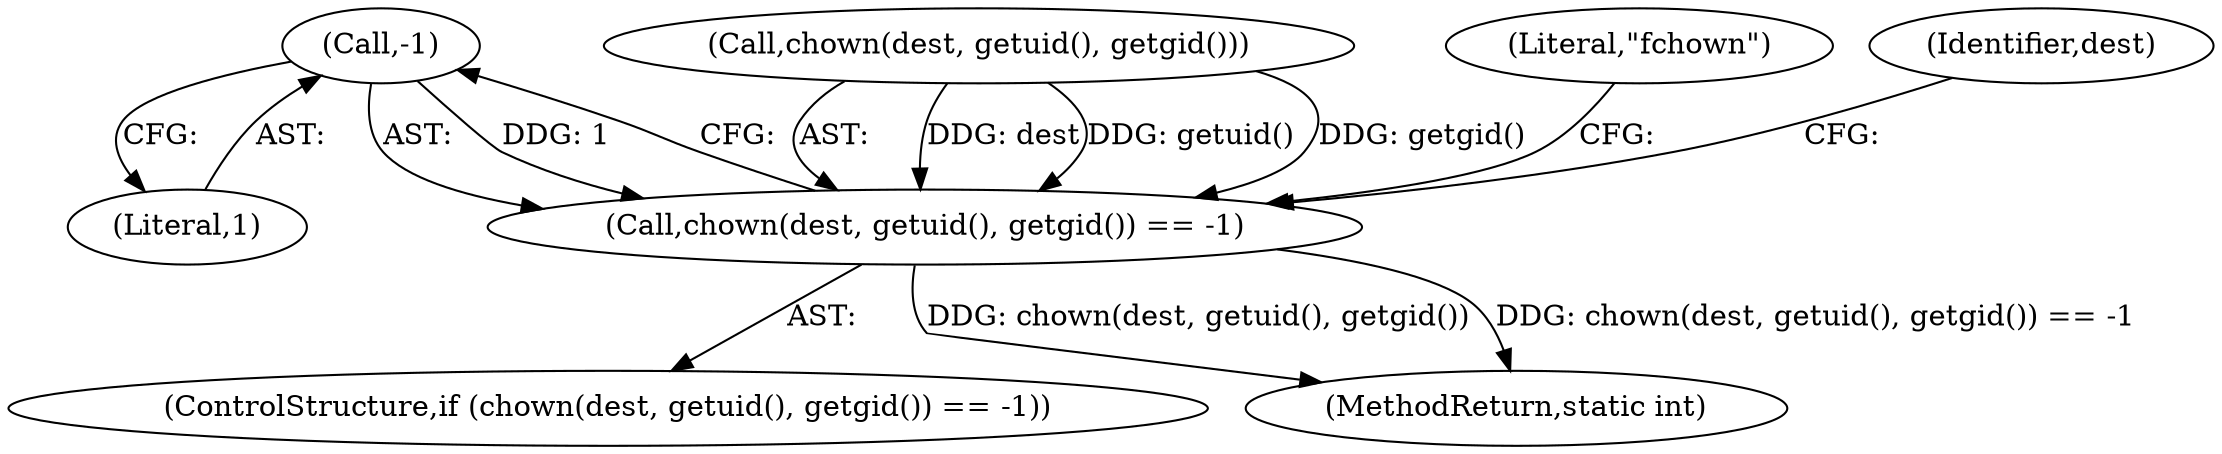 digraph "1_firejail_903fd8a0789ca3cc3c21d84cd0282481515592ef_2@del" {
"1000205" [label="(Call,-1)"];
"1000200" [label="(Call,chown(dest, getuid(), getgid()) == -1)"];
"1000205" [label="(Call,-1)"];
"1000199" [label="(ControlStructure,if (chown(dest, getuid(), getgid()) == -1))"];
"1000201" [label="(Call,chown(dest, getuid(), getgid()))"];
"1000200" [label="(Call,chown(dest, getuid(), getgid()) == -1)"];
"1000222" [label="(MethodReturn,static int)"];
"1000208" [label="(Literal,\"fchown\")"];
"1000206" [label="(Literal,1)"];
"1000212" [label="(Identifier,dest)"];
"1000205" -> "1000200"  [label="AST: "];
"1000205" -> "1000206"  [label="CFG: "];
"1000206" -> "1000205"  [label="AST: "];
"1000200" -> "1000205"  [label="CFG: "];
"1000205" -> "1000200"  [label="DDG: 1"];
"1000200" -> "1000199"  [label="AST: "];
"1000201" -> "1000200"  [label="AST: "];
"1000208" -> "1000200"  [label="CFG: "];
"1000212" -> "1000200"  [label="CFG: "];
"1000200" -> "1000222"  [label="DDG: chown(dest, getuid(), getgid())"];
"1000200" -> "1000222"  [label="DDG: chown(dest, getuid(), getgid()) == -1"];
"1000201" -> "1000200"  [label="DDG: dest"];
"1000201" -> "1000200"  [label="DDG: getuid()"];
"1000201" -> "1000200"  [label="DDG: getgid()"];
}
